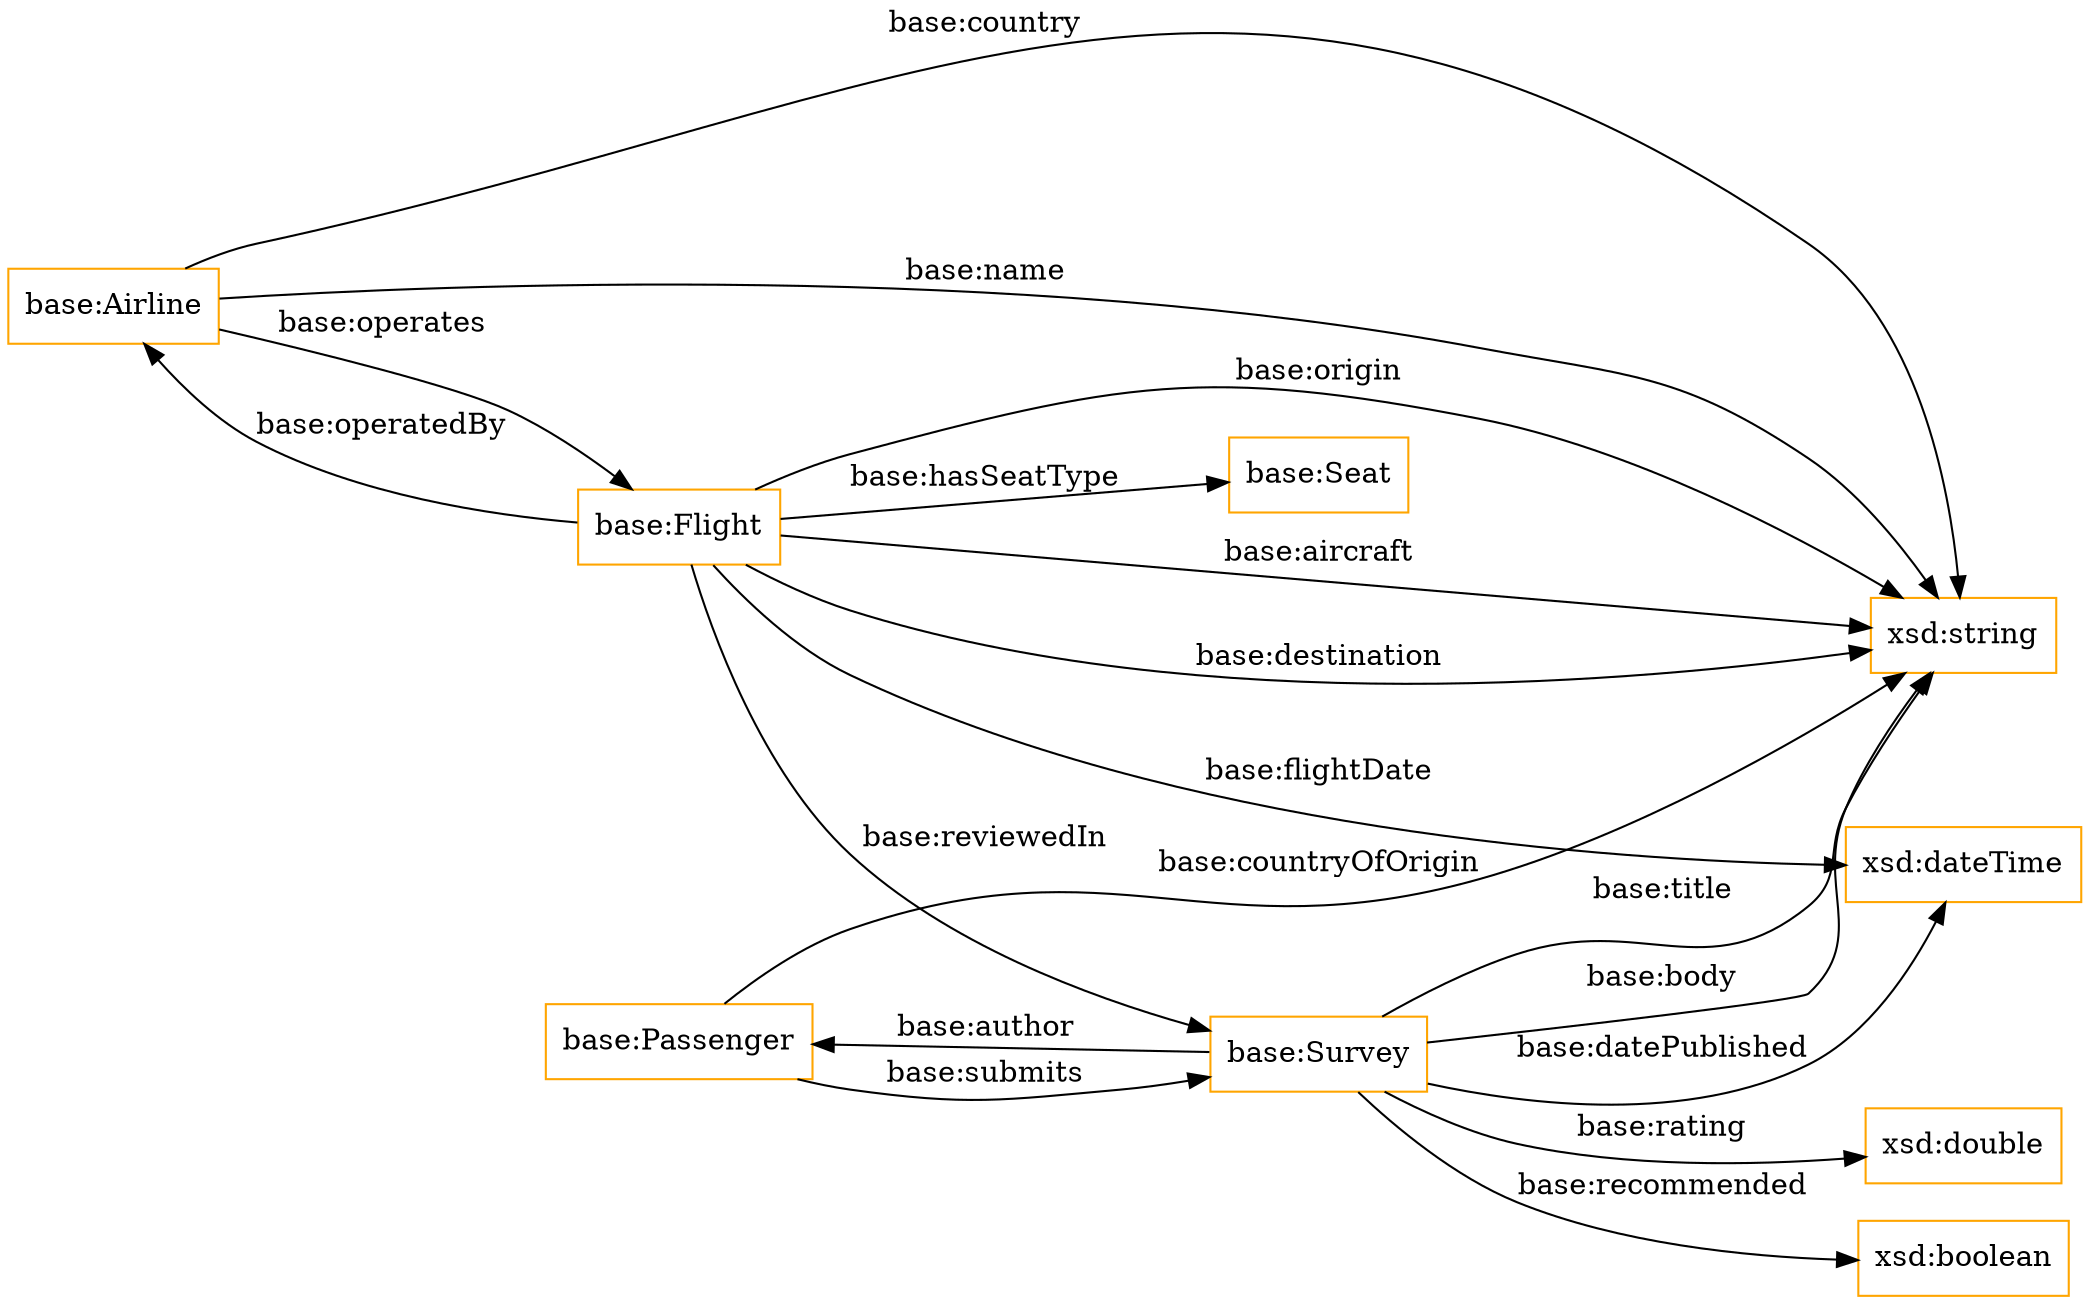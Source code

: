 digraph ar2dtool_diagram { 
rankdir=LR;
size="1501"
node [shape = rectangle, color="orange"]; "base:Passenger" "base:Survey" "base:Seat" "base:Airline" "base:Flight" ; /*classes style*/
	"base:Flight" -> "base:Survey" [ label = "base:reviewedIn" ];
	"base:Survey" -> "base:Passenger" [ label = "base:author" ];
	"base:Flight" -> "xsd:string" [ label = "base:destination" ];
	"base:Survey" -> "xsd:string" [ label = "base:title" ];
	"base:Survey" -> "xsd:dateTime" [ label = "base:datePublished" ];
	"base:Flight" -> "base:Airline" [ label = "base:operatedBy" ];
	"base:Airline" -> "xsd:string" [ label = "base:country" ];
	"base:Flight" -> "xsd:string" [ label = "base:origin" ];
	"base:Airline" -> "base:Flight" [ label = "base:operates" ];
	"base:Survey" -> "xsd:boolean" [ label = "base:recommended" ];
	"base:Survey" -> "xsd:string" [ label = "base:body" ];
	"base:Passenger" -> "xsd:string" [ label = "base:countryOfOrigin" ];
	"base:Survey" -> "xsd:double" [ label = "base:rating" ];
	"base:Flight" -> "xsd:string" [ label = "base:aircraft" ];
	"base:Passenger" -> "base:Survey" [ label = "base:submits" ];
	"base:Flight" -> "xsd:dateTime" [ label = "base:flightDate" ];
	"base:Flight" -> "base:Seat" [ label = "base:hasSeatType" ];
	"base:Airline" -> "xsd:string" [ label = "base:name" ];

}
